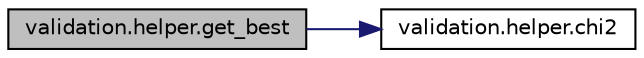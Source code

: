 digraph "validation.helper.get_best"
{
 // INTERACTIVE_SVG=YES
 // LATEX_PDF_SIZE
  edge [fontname="Helvetica",fontsize="10",labelfontname="Helvetica",labelfontsize="10"];
  node [fontname="Helvetica",fontsize="10",shape=record];
  rankdir="LR";
  Node1 [label="validation.helper.get_best",height=0.2,width=0.4,color="black", fillcolor="grey75", style="filled", fontcolor="black",tooltip=" "];
  Node1 -> Node2 [color="midnightblue",fontsize="10",style="solid",fontname="Helvetica"];
  Node2 [label="validation.helper.chi2",height=0.2,width=0.4,color="black", fillcolor="white", style="filled",URL="$namespacevalidation_1_1helper.html#a33c43c5e846fa64039b8e051ac44e398",tooltip=" "];
}
